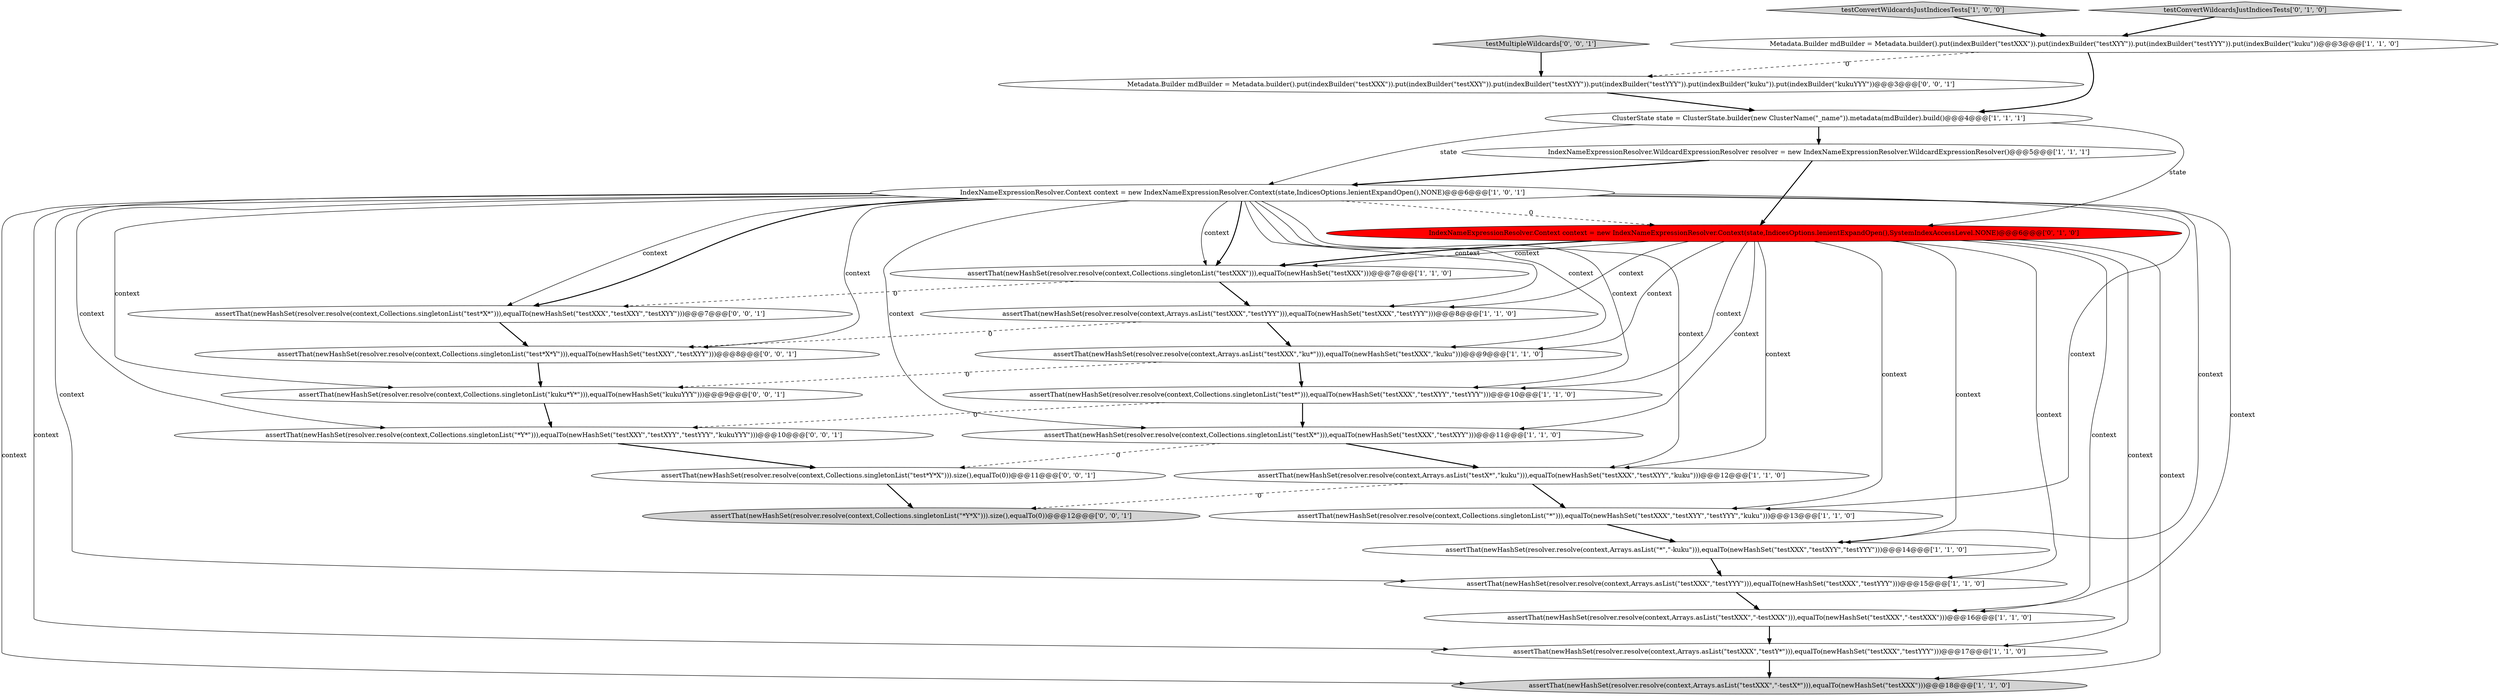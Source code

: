 digraph {
17 [style = filled, label = "IndexNameExpressionResolver.Context context = new IndexNameExpressionResolver.Context(state,IndicesOptions.lenientExpandOpen(),SystemIndexAccessLevel.NONE)@@@6@@@['0', '1', '0']", fillcolor = red, shape = ellipse image = "AAA1AAABBB2BBB"];
14 [style = filled, label = "testConvertWildcardsJustIndicesTests['1', '0', '0']", fillcolor = lightgray, shape = diamond image = "AAA0AAABBB1BBB"];
5 [style = filled, label = "assertThat(newHashSet(resolver.resolve(context,Arrays.asList(\"testXXX\",\"-testXXX\"))),equalTo(newHashSet(\"testXXX\",\"-testXXX\")))@@@16@@@['1', '1', '0']", fillcolor = white, shape = ellipse image = "AAA0AAABBB1BBB"];
0 [style = filled, label = "assertThat(newHashSet(resolver.resolve(context,Arrays.asList(\"testXXX\",\"testY*\"))),equalTo(newHashSet(\"testXXX\",\"testYYY\")))@@@17@@@['1', '1', '0']", fillcolor = white, shape = ellipse image = "AAA0AAABBB1BBB"];
25 [style = filled, label = "assertThat(newHashSet(resolver.resolve(context,Collections.singletonList(\"kuku*Y*\"))),equalTo(newHashSet(\"kukuYYY\")))@@@9@@@['0', '0', '1']", fillcolor = white, shape = ellipse image = "AAA0AAABBB3BBB"];
7 [style = filled, label = "assertThat(newHashSet(resolver.resolve(context,Arrays.asList(\"testXXX\",\"-testX*\"))),equalTo(newHashSet(\"testXXX\")))@@@18@@@['1', '1', '0']", fillcolor = lightgray, shape = ellipse image = "AAA0AAABBB1BBB"];
20 [style = filled, label = "testMultipleWildcards['0', '0', '1']", fillcolor = lightgray, shape = diamond image = "AAA0AAABBB3BBB"];
3 [style = filled, label = "IndexNameExpressionResolver.Context context = new IndexNameExpressionResolver.Context(state,IndicesOptions.lenientExpandOpen(),NONE)@@@6@@@['1', '0', '1']", fillcolor = white, shape = ellipse image = "AAA0AAABBB1BBB"];
21 [style = filled, label = "assertThat(newHashSet(resolver.resolve(context,Collections.singletonList(\"*Y*X\"))).size(),equalTo(0))@@@12@@@['0', '0', '1']", fillcolor = lightgray, shape = ellipse image = "AAA0AAABBB3BBB"];
23 [style = filled, label = "assertThat(newHashSet(resolver.resolve(context,Collections.singletonList(\"test*Y*X\"))).size(),equalTo(0))@@@11@@@['0', '0', '1']", fillcolor = white, shape = ellipse image = "AAA0AAABBB3BBB"];
12 [style = filled, label = "IndexNameExpressionResolver.WildcardExpressionResolver resolver = new IndexNameExpressionResolver.WildcardExpressionResolver()@@@5@@@['1', '1', '1']", fillcolor = white, shape = ellipse image = "AAA0AAABBB1BBB"];
4 [style = filled, label = "assertThat(newHashSet(resolver.resolve(context,Arrays.asList(\"testXXX\",\"testYYY\"))),equalTo(newHashSet(\"testXXX\",\"testYYY\")))@@@15@@@['1', '1', '0']", fillcolor = white, shape = ellipse image = "AAA0AAABBB1BBB"];
22 [style = filled, label = "assertThat(newHashSet(resolver.resolve(context,Collections.singletonList(\"test*X*\"))),equalTo(newHashSet(\"testXXX\",\"testXXY\",\"testXYY\")))@@@7@@@['0', '0', '1']", fillcolor = white, shape = ellipse image = "AAA0AAABBB3BBB"];
11 [style = filled, label = "assertThat(newHashSet(resolver.resolve(context,Arrays.asList(\"*\",\"-kuku\"))),equalTo(newHashSet(\"testXXX\",\"testXYY\",\"testYYY\")))@@@14@@@['1', '1', '0']", fillcolor = white, shape = ellipse image = "AAA0AAABBB1BBB"];
16 [style = filled, label = "assertThat(newHashSet(resolver.resolve(context,Collections.singletonList(\"testXXX\"))),equalTo(newHashSet(\"testXXX\")))@@@7@@@['1', '1', '0']", fillcolor = white, shape = ellipse image = "AAA0AAABBB1BBB"];
18 [style = filled, label = "testConvertWildcardsJustIndicesTests['0', '1', '0']", fillcolor = lightgray, shape = diamond image = "AAA0AAABBB2BBB"];
8 [style = filled, label = "assertThat(newHashSet(resolver.resolve(context,Arrays.asList(\"testXXX\",\"testYYY\"))),equalTo(newHashSet(\"testXXX\",\"testYYY\")))@@@8@@@['1', '1', '0']", fillcolor = white, shape = ellipse image = "AAA0AAABBB1BBB"];
13 [style = filled, label = "assertThat(newHashSet(resolver.resolve(context,Collections.singletonList(\"*\"))),equalTo(newHashSet(\"testXXX\",\"testXYY\",\"testYYY\",\"kuku\")))@@@13@@@['1', '1', '0']", fillcolor = white, shape = ellipse image = "AAA0AAABBB1BBB"];
2 [style = filled, label = "assertThat(newHashSet(resolver.resolve(context,Arrays.asList(\"testXXX\",\"ku*\"))),equalTo(newHashSet(\"testXXX\",\"kuku\")))@@@9@@@['1', '1', '0']", fillcolor = white, shape = ellipse image = "AAA0AAABBB1BBB"];
10 [style = filled, label = "Metadata.Builder mdBuilder = Metadata.builder().put(indexBuilder(\"testXXX\")).put(indexBuilder(\"testXYY\")).put(indexBuilder(\"testYYY\")).put(indexBuilder(\"kuku\"))@@@3@@@['1', '1', '0']", fillcolor = white, shape = ellipse image = "AAA0AAABBB1BBB"];
15 [style = filled, label = "assertThat(newHashSet(resolver.resolve(context,Collections.singletonList(\"testX*\"))),equalTo(newHashSet(\"testXXX\",\"testXYY\")))@@@11@@@['1', '1', '0']", fillcolor = white, shape = ellipse image = "AAA0AAABBB1BBB"];
24 [style = filled, label = "Metadata.Builder mdBuilder = Metadata.builder().put(indexBuilder(\"testXXX\")).put(indexBuilder(\"testXXY\")).put(indexBuilder(\"testXYY\")).put(indexBuilder(\"testYYY\")).put(indexBuilder(\"kuku\")).put(indexBuilder(\"kukuYYY\"))@@@3@@@['0', '0', '1']", fillcolor = white, shape = ellipse image = "AAA0AAABBB3BBB"];
6 [style = filled, label = "ClusterState state = ClusterState.builder(new ClusterName(\"_name\")).metadata(mdBuilder).build()@@@4@@@['1', '1', '1']", fillcolor = white, shape = ellipse image = "AAA0AAABBB1BBB"];
26 [style = filled, label = "assertThat(newHashSet(resolver.resolve(context,Collections.singletonList(\"*Y*\"))),equalTo(newHashSet(\"testXXY\",\"testXYY\",\"testYYY\",\"kukuYYY\")))@@@10@@@['0', '0', '1']", fillcolor = white, shape = ellipse image = "AAA0AAABBB3BBB"];
19 [style = filled, label = "assertThat(newHashSet(resolver.resolve(context,Collections.singletonList(\"test*X*Y\"))),equalTo(newHashSet(\"testXXY\",\"testXYY\")))@@@8@@@['0', '0', '1']", fillcolor = white, shape = ellipse image = "AAA0AAABBB3BBB"];
9 [style = filled, label = "assertThat(newHashSet(resolver.resolve(context,Collections.singletonList(\"test*\"))),equalTo(newHashSet(\"testXXX\",\"testXYY\",\"testYYY\")))@@@10@@@['1', '1', '0']", fillcolor = white, shape = ellipse image = "AAA0AAABBB1BBB"];
1 [style = filled, label = "assertThat(newHashSet(resolver.resolve(context,Arrays.asList(\"testX*\",\"kuku\"))),equalTo(newHashSet(\"testXXX\",\"testXYY\",\"kuku\")))@@@12@@@['1', '1', '0']", fillcolor = white, shape = ellipse image = "AAA0AAABBB1BBB"];
8->19 [style = dashed, label="0"];
3->0 [style = solid, label="context"];
15->23 [style = dashed, label="0"];
3->17 [style = dashed, label="0"];
6->17 [style = solid, label="state"];
6->3 [style = solid, label="state"];
16->8 [style = bold, label=""];
22->19 [style = bold, label=""];
3->11 [style = solid, label="context"];
3->1 [style = solid, label="context"];
3->2 [style = solid, label="context"];
17->8 [style = solid, label="context"];
3->19 [style = solid, label="context"];
17->13 [style = solid, label="context"];
11->4 [style = bold, label=""];
12->17 [style = bold, label=""];
14->10 [style = bold, label=""];
3->4 [style = solid, label="context"];
17->15 [style = solid, label="context"];
17->0 [style = solid, label="context"];
1->21 [style = dashed, label="0"];
2->9 [style = bold, label=""];
3->16 [style = bold, label=""];
17->2 [style = solid, label="context"];
3->22 [style = bold, label=""];
13->11 [style = bold, label=""];
10->6 [style = bold, label=""];
1->13 [style = bold, label=""];
17->7 [style = solid, label="context"];
19->25 [style = bold, label=""];
3->13 [style = solid, label="context"];
17->16 [style = solid, label="context"];
0->7 [style = bold, label=""];
17->4 [style = solid, label="context"];
3->8 [style = solid, label="context"];
18->10 [style = bold, label=""];
8->2 [style = bold, label=""];
5->0 [style = bold, label=""];
23->21 [style = bold, label=""];
3->9 [style = solid, label="context"];
17->1 [style = solid, label="context"];
9->15 [style = bold, label=""];
17->5 [style = solid, label="context"];
3->22 [style = solid, label="context"];
26->23 [style = bold, label=""];
3->26 [style = solid, label="context"];
25->26 [style = bold, label=""];
9->26 [style = dashed, label="0"];
2->25 [style = dashed, label="0"];
17->9 [style = solid, label="context"];
12->3 [style = bold, label=""];
17->11 [style = solid, label="context"];
3->15 [style = solid, label="context"];
3->16 [style = solid, label="context"];
3->5 [style = solid, label="context"];
20->24 [style = bold, label=""];
24->6 [style = bold, label=""];
3->25 [style = solid, label="context"];
3->7 [style = solid, label="context"];
4->5 [style = bold, label=""];
10->24 [style = dashed, label="0"];
17->16 [style = bold, label=""];
16->22 [style = dashed, label="0"];
15->1 [style = bold, label=""];
6->12 [style = bold, label=""];
}
